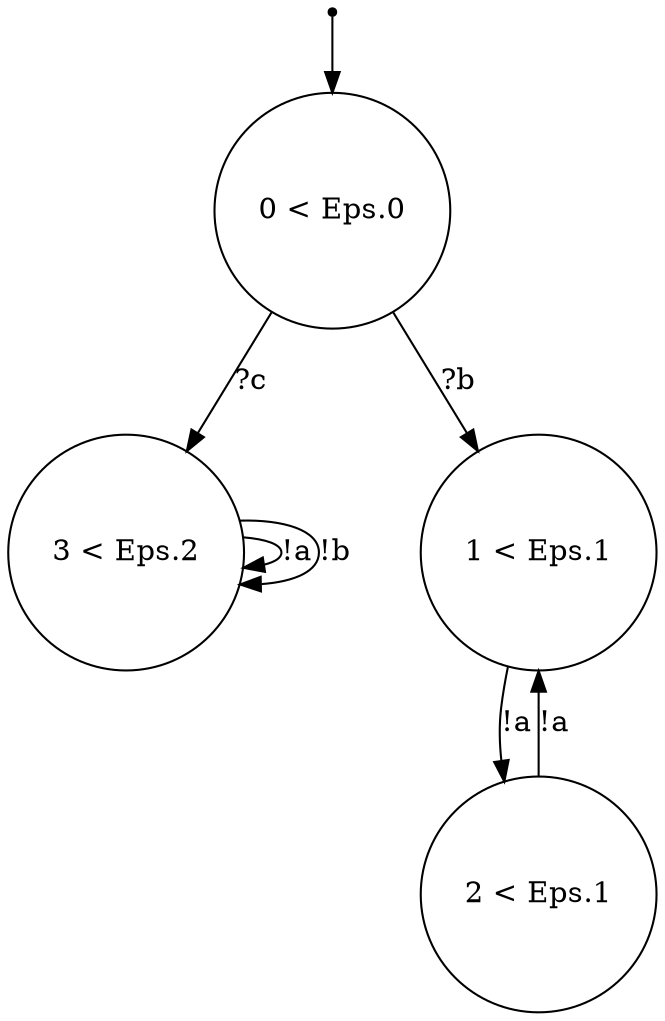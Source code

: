 digraph {
 node [shape=point] ENTRY
 node [shape=circle]
3 [label="3 < Eps.2
"]
2 [label="2 < Eps.1
"]
1 [label="1 < Eps.1
"]
0 [label="0 < Eps.0
"]
ENTRY -> 0
3 -> 3 [label="!a"]
1 -> 2 [label="!a"]
3 -> 3 [label="!b"]
2 -> 1 [label="!a"]
0 -> 3 [label="?c"]
0 -> 1 [label="?b"]

}